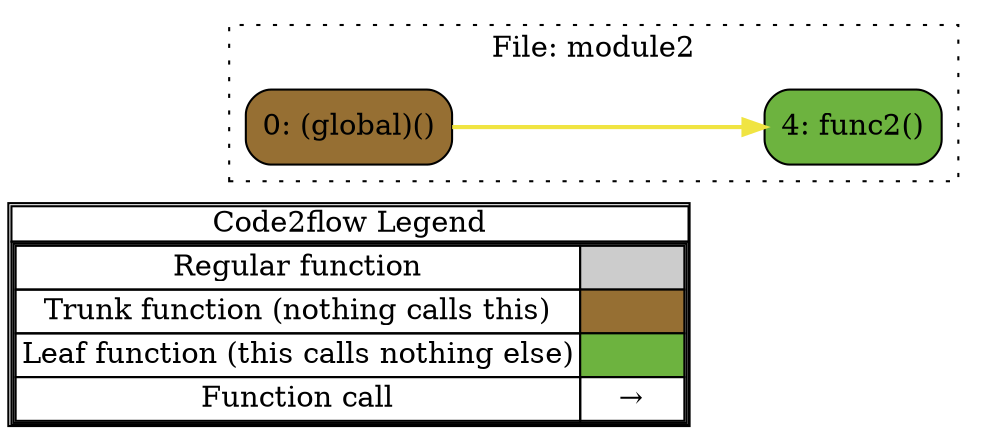 digraph G {
concentrate=true;
splines="ortho";
rankdir="LR";
subgraph legend{
    rank = min;
    label = "legend";
    Legend [shape=none, margin=0, label = <
        <table cellspacing="0" cellpadding="0" border="1"><tr><td>Code2flow Legend</td></tr><tr><td>
        <table cellspacing="0">
        <tr><td>Regular function</td><td width="50px" bgcolor='#cccccc'></td></tr>
        <tr><td>Trunk function (nothing calls this)</td><td bgcolor='#966F33'></td></tr>
        <tr><td>Leaf function (this calls nothing else)</td><td bgcolor='#6db33f'></td></tr>
        <tr><td>Function call</td><td><font color='black'>&#8594;</font></td></tr>
        </table></td></tr></table>
        >];
}node_42471224 [label="0: (global)()" name="module2::(global)" shape="rect" style="rounded,filled" fillcolor="#966F33" ];
node_9d5a0982 [label="4: func2()" name="module2::func2" shape="rect" style="rounded,filled" fillcolor="#6db33f" ];
node_42471224 -> node_9d5a0982 [color="#F0E442" penwidth="2"];
subgraph cluster_16c3e046 {
    node_9d5a0982 node_42471224;
    label="File: module2";
    name="module2";
    style="filled";
    graph[style=dotted];
};
}
